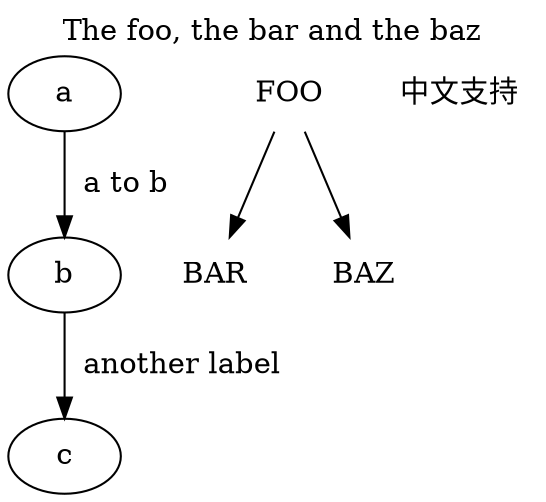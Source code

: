 digraph G {
    // From https://stackoverflow.com/questions/1806870/how-to-add-edge-labels-in-graphviz
    a -> b [label="  a to b" labeltooltip="this is a tooltip"];
    b -> c [label="  another label" ];


    // Giving the graph a caption
    // From <https://renenyffenegger.ch/notes/tools/Graphviz/examples/index>
    label = "The foo, the bar and the baz";
    labelloc = "t"; // place the label at the top (b seems to be default)
    node [shape=plaintext]
    FOO -> {BAR, BAZ};

    // Chinese characters support by fontname
    // From <https://www.zhihu.com/question/52371450>
    node [shape=plaintext, fontname="Microsoft Yahei"];
	中文支持
}

